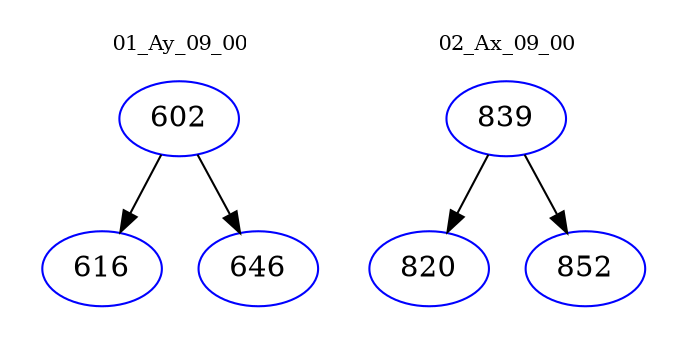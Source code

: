 digraph{
subgraph cluster_0 {
color = white
label = "01_Ay_09_00";
fontsize=10;
T0_602 [label="602", color="blue"]
T0_602 -> T0_616 [color="black"]
T0_616 [label="616", color="blue"]
T0_602 -> T0_646 [color="black"]
T0_646 [label="646", color="blue"]
}
subgraph cluster_1 {
color = white
label = "02_Ax_09_00";
fontsize=10;
T1_839 [label="839", color="blue"]
T1_839 -> T1_820 [color="black"]
T1_820 [label="820", color="blue"]
T1_839 -> T1_852 [color="black"]
T1_852 [label="852", color="blue"]
}
}
